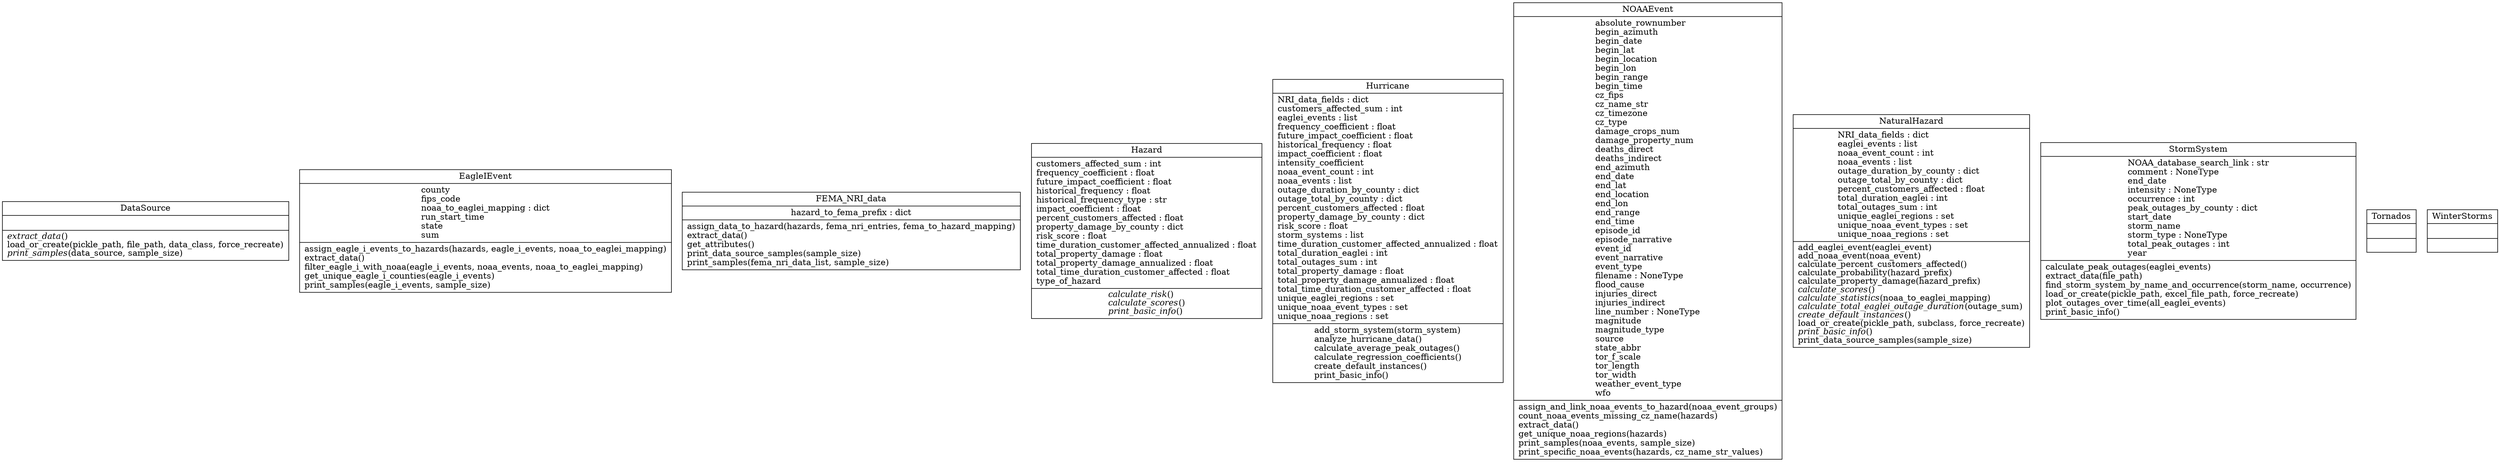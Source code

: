 digraph "classes_NJSESP" {
rankdir=BT
charset="utf-8"
"NJ_SESP_Data_Analysis_Program.DataSource.DataSource" [color="black", fontcolor="black", label=<{DataSource|<br ALIGN="LEFT"/>|<I>extract_data</I>()<br ALIGN="LEFT"/>load_or_create(pickle_path, file_path, data_class, force_recreate)<br ALIGN="LEFT"/><I>print_samples</I>(data_source, sample_size)<br ALIGN="LEFT"/>}>, shape="record", style="solid"];
"NJ_SESP_Data_Analysis_Program.EagleIEvent.EagleIEvent" [color="black", fontcolor="black", label=<{EagleIEvent|county<br ALIGN="LEFT"/>fips_code<br ALIGN="LEFT"/>noaa_to_eaglei_mapping : dict<br ALIGN="LEFT"/>run_start_time<br ALIGN="LEFT"/>state<br ALIGN="LEFT"/>sum<br ALIGN="LEFT"/>|assign_eagle_i_events_to_hazards(hazards, eagle_i_events, noaa_to_eaglei_mapping)<br ALIGN="LEFT"/>extract_data()<br ALIGN="LEFT"/>filter_eagle_i_with_noaa(eagle_i_events, noaa_events, noaa_to_eaglei_mapping)<br ALIGN="LEFT"/>get_unique_eagle_i_counties(eagle_i_events)<br ALIGN="LEFT"/>print_samples(eagle_i_events, sample_size)<br ALIGN="LEFT"/>}>, shape="record", style="solid"];
"NJ_SESP_Data_Analysis_Program.FEMA_NRI_data.FEMA_NRI_data" [color="black", fontcolor="black", label=<{FEMA_NRI_data|hazard_to_fema_prefix : dict<br ALIGN="LEFT"/>|assign_data_to_hazard(hazards, fema_nri_entries, fema_to_hazard_mapping)<br ALIGN="LEFT"/>extract_data()<br ALIGN="LEFT"/>get_attributes()<br ALIGN="LEFT"/>print_data_source_samples(sample_size)<br ALIGN="LEFT"/>print_samples(fema_nri_data_list, sample_size)<br ALIGN="LEFT"/>}>, shape="record", style="solid"];
"NJ_SESP_Data_Analysis_Program.hazard.Hazard" [color="black", fontcolor="black", label=<{Hazard|customers_affected_sum : int<br ALIGN="LEFT"/>frequency_coefficient : float<br ALIGN="LEFT"/>future_impact_coefficient : float<br ALIGN="LEFT"/>historical_frequency : float<br ALIGN="LEFT"/>historical_frequency_type : str<br ALIGN="LEFT"/>impact_coefficient : float<br ALIGN="LEFT"/>percent_customers_affected : float<br ALIGN="LEFT"/>property_damage_by_county : dict<br ALIGN="LEFT"/>risk_score : float<br ALIGN="LEFT"/>time_duration_customer_affected_annualized : float<br ALIGN="LEFT"/>total_property_damage : float<br ALIGN="LEFT"/>total_property_damage_annualized : float<br ALIGN="LEFT"/>total_time_duration_customer_affected : float<br ALIGN="LEFT"/>type_of_hazard<br ALIGN="LEFT"/>|<I>calculate_risk</I>()<br ALIGN="LEFT"/><I>calculate_scores</I>()<br ALIGN="LEFT"/><I>print_basic_info</I>()<br ALIGN="LEFT"/>}>, shape="record", style="solid"];
"NJ_SESP_Data_Analysis_Program.hurricanes.Hurricane" [color="black", fontcolor="black", label=<{Hurricane|NRI_data_fields : dict<br ALIGN="LEFT"/>customers_affected_sum : int<br ALIGN="LEFT"/>eaglei_events : list<br ALIGN="LEFT"/>frequency_coefficient : float<br ALIGN="LEFT"/>future_impact_coefficient : float<br ALIGN="LEFT"/>historical_frequency : float<br ALIGN="LEFT"/>impact_coefficient : float<br ALIGN="LEFT"/>intensity_coefficient<br ALIGN="LEFT"/>noaa_event_count : int<br ALIGN="LEFT"/>noaa_events : list<br ALIGN="LEFT"/>outage_duration_by_county : dict<br ALIGN="LEFT"/>outage_total_by_county : dict<br ALIGN="LEFT"/>percent_customers_affected : float<br ALIGN="LEFT"/>property_damage_by_county : dict<br ALIGN="LEFT"/>risk_score : float<br ALIGN="LEFT"/>storm_systems : list<br ALIGN="LEFT"/>time_duration_customer_affected_annualized : float<br ALIGN="LEFT"/>total_duration_eaglei : int<br ALIGN="LEFT"/>total_outages_sum : int<br ALIGN="LEFT"/>total_property_damage : float<br ALIGN="LEFT"/>total_property_damage_annualized : float<br ALIGN="LEFT"/>total_time_duration_customer_affected : float<br ALIGN="LEFT"/>unique_eaglei_regions : set<br ALIGN="LEFT"/>unique_noaa_event_types : set<br ALIGN="LEFT"/>unique_noaa_regions : set<br ALIGN="LEFT"/>|add_storm_system(storm_system)<br ALIGN="LEFT"/>analyze_hurricane_data()<br ALIGN="LEFT"/>calculate_average_peak_outages()<br ALIGN="LEFT"/>calculate_regression_coefficients()<br ALIGN="LEFT"/>create_default_instances()<br ALIGN="LEFT"/>print_basic_info()<br ALIGN="LEFT"/>}>, shape="record", style="solid"];
"NJ_SESP_Data_Analysis_Program.NOAAEvent.NOAAEvent" [color="black", fontcolor="black", label=<{NOAAEvent|absolute_rownumber<br ALIGN="LEFT"/>begin_azimuth<br ALIGN="LEFT"/>begin_date<br ALIGN="LEFT"/>begin_lat<br ALIGN="LEFT"/>begin_location<br ALIGN="LEFT"/>begin_lon<br ALIGN="LEFT"/>begin_range<br ALIGN="LEFT"/>begin_time<br ALIGN="LEFT"/>cz_fips<br ALIGN="LEFT"/>cz_name_str<br ALIGN="LEFT"/>cz_timezone<br ALIGN="LEFT"/>cz_type<br ALIGN="LEFT"/>damage_crops_num<br ALIGN="LEFT"/>damage_property_num<br ALIGN="LEFT"/>deaths_direct<br ALIGN="LEFT"/>deaths_indirect<br ALIGN="LEFT"/>end_azimuth<br ALIGN="LEFT"/>end_date<br ALIGN="LEFT"/>end_lat<br ALIGN="LEFT"/>end_location<br ALIGN="LEFT"/>end_lon<br ALIGN="LEFT"/>end_range<br ALIGN="LEFT"/>end_time<br ALIGN="LEFT"/>episode_id<br ALIGN="LEFT"/>episode_narrative<br ALIGN="LEFT"/>event_id<br ALIGN="LEFT"/>event_narrative<br ALIGN="LEFT"/>event_type<br ALIGN="LEFT"/>filename : NoneType<br ALIGN="LEFT"/>flood_cause<br ALIGN="LEFT"/>injuries_direct<br ALIGN="LEFT"/>injuries_indirect<br ALIGN="LEFT"/>line_number : NoneType<br ALIGN="LEFT"/>magnitude<br ALIGN="LEFT"/>magnitude_type<br ALIGN="LEFT"/>source<br ALIGN="LEFT"/>state_abbr<br ALIGN="LEFT"/>tor_f_scale<br ALIGN="LEFT"/>tor_length<br ALIGN="LEFT"/>tor_width<br ALIGN="LEFT"/>weather_event_type<br ALIGN="LEFT"/>wfo<br ALIGN="LEFT"/>|assign_and_link_noaa_events_to_hazard(noaa_event_groups)<br ALIGN="LEFT"/>count_noaa_events_missing_cz_name(hazards)<br ALIGN="LEFT"/>extract_data()<br ALIGN="LEFT"/>get_unique_noaa_regions(hazards)<br ALIGN="LEFT"/>print_samples(noaa_events, sample_size)<br ALIGN="LEFT"/>print_specific_noaa_events(hazards, cz_name_str_values)<br ALIGN="LEFT"/>}>, shape="record", style="solid"];
"NJ_SESP_Data_Analysis_Program.natural_hazard.NaturalHazard" [color="black", fontcolor="black", label=<{NaturalHazard|NRI_data_fields : dict<br ALIGN="LEFT"/>eaglei_events : list<br ALIGN="LEFT"/>noaa_event_count : int<br ALIGN="LEFT"/>noaa_events : list<br ALIGN="LEFT"/>outage_duration_by_county : dict<br ALIGN="LEFT"/>outage_total_by_county : dict<br ALIGN="LEFT"/>percent_customers_affected : float<br ALIGN="LEFT"/>total_duration_eaglei : int<br ALIGN="LEFT"/>total_outages_sum : int<br ALIGN="LEFT"/>unique_eaglei_regions : set<br ALIGN="LEFT"/>unique_noaa_event_types : set<br ALIGN="LEFT"/>unique_noaa_regions : set<br ALIGN="LEFT"/>|add_eaglei_event(eaglei_event)<br ALIGN="LEFT"/>add_noaa_event(noaa_event)<br ALIGN="LEFT"/>calculate_percent_customers_affected()<br ALIGN="LEFT"/>calculate_probability(hazard_prefix)<br ALIGN="LEFT"/>calculate_property_damage(hazard_prefix)<br ALIGN="LEFT"/><I>calculate_scores</I>()<br ALIGN="LEFT"/><I>calculate_statistics</I>(noaa_to_eaglei_mapping)<br ALIGN="LEFT"/><I>calculate_total_eaglei_outage_duration</I>(outage_sum)<br ALIGN="LEFT"/><I>create_default_instances</I>()<br ALIGN="LEFT"/>load_or_create(pickle_path, subclass, force_recreate)<br ALIGN="LEFT"/><I>print_basic_info</I>()<br ALIGN="LEFT"/>print_data_source_samples(sample_size)<br ALIGN="LEFT"/>}>, shape="record", style="solid"];
"NJ_SESP_Data_Analysis_Program.storm_system.StormSystem" [color="black", fontcolor="black", label=<{StormSystem|NOAA_database_search_link : str<br ALIGN="LEFT"/>comment : NoneType<br ALIGN="LEFT"/>end_date<br ALIGN="LEFT"/>intensity : NoneType<br ALIGN="LEFT"/>occurrence : int<br ALIGN="LEFT"/>peak_outages_by_county : dict<br ALIGN="LEFT"/>start_date<br ALIGN="LEFT"/>storm_name<br ALIGN="LEFT"/>storm_type : NoneType<br ALIGN="LEFT"/>total_peak_outages : int<br ALIGN="LEFT"/>year<br ALIGN="LEFT"/>|calculate_peak_outages(eaglei_events)<br ALIGN="LEFT"/>extract_data(file_path)<br ALIGN="LEFT"/>find_storm_system_by_name_and_occurrence(storm_name, occurrence)<br ALIGN="LEFT"/>load_or_create(pickle_path, excel_file_path, force_recreate)<br ALIGN="LEFT"/>plot_outages_over_time(all_eaglei_events)<br ALIGN="LEFT"/>print_basic_info()<br ALIGN="LEFT"/>}>, shape="record", style="solid"];
"NJ_SESP_Data_Analysis_Program.tornados.Tornados" [color="black", fontcolor="black", label=<{Tornados|<br ALIGN="LEFT"/>|}>, shape="record", style="solid"];
"NJ_SESP_Data_Analysis_Program.winter_storms.WinterStorms" [color="black", fontcolor="black", label=<{WinterStorms|<br ALIGN="LEFT"/>|}>, shape="record", style="solid"];
}
